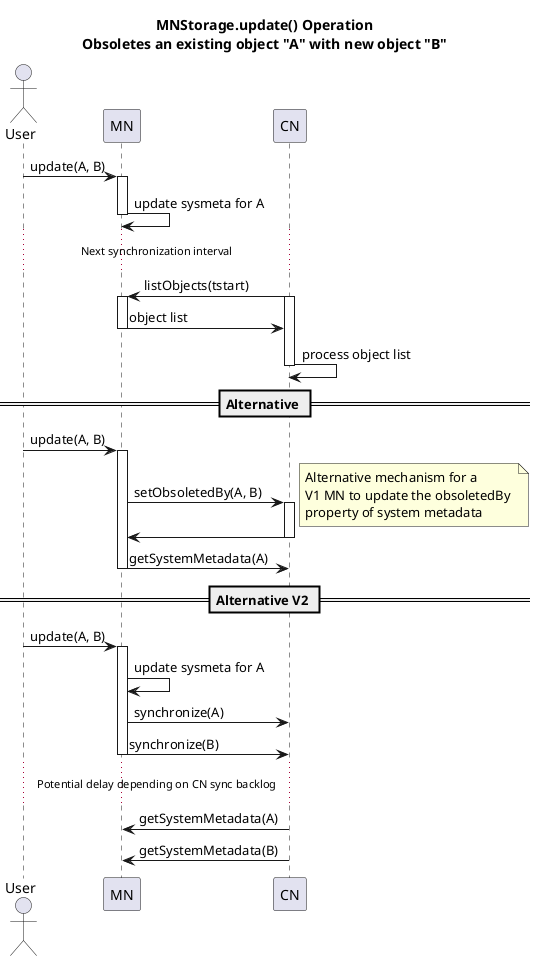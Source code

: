 @startuml ../images/05_seq.png
title 
MNStorage.update() Operation
Obsoletes an existing object "A" with new object "B"
end title

actor User
participant MN
participant CN

User -> MN: update(A, B)
activate MN
MN -> MN: update sysmeta for A
deactivate MN
... Next synchronization interval ...
CN -> MN: listObjects(tstart)
activate CN
activate MN
MN -> CN: object list
deactivate MN
CN -> CN: process object list
deactivate CN

== Alternative ==

User -> MN: update(A, B)
activate MN
MN -> CN: setObsoletedBy(A, B)
activate CN
note right
  Alternative mechanism for a 
  V1 MN to update the obsoletedBy 
  property of system metadata
end note
CN -> MN:
deactivate CN
MN -> CN: getSystemMetadata(A)
deactivate MN

== Alternative V2 ==

User -> MN: update(A, B)
activate MN
MN -> MN: update sysmeta for A
MN -> CN: synchronize(A)
MN -> CN: synchronize(B)
deactivate MN
... Potential delay depending on CN sync backlog ...
CN -> MN: getSystemMetadata(A)
CN -> MN: getSystemMetadata(B)

@enduml

